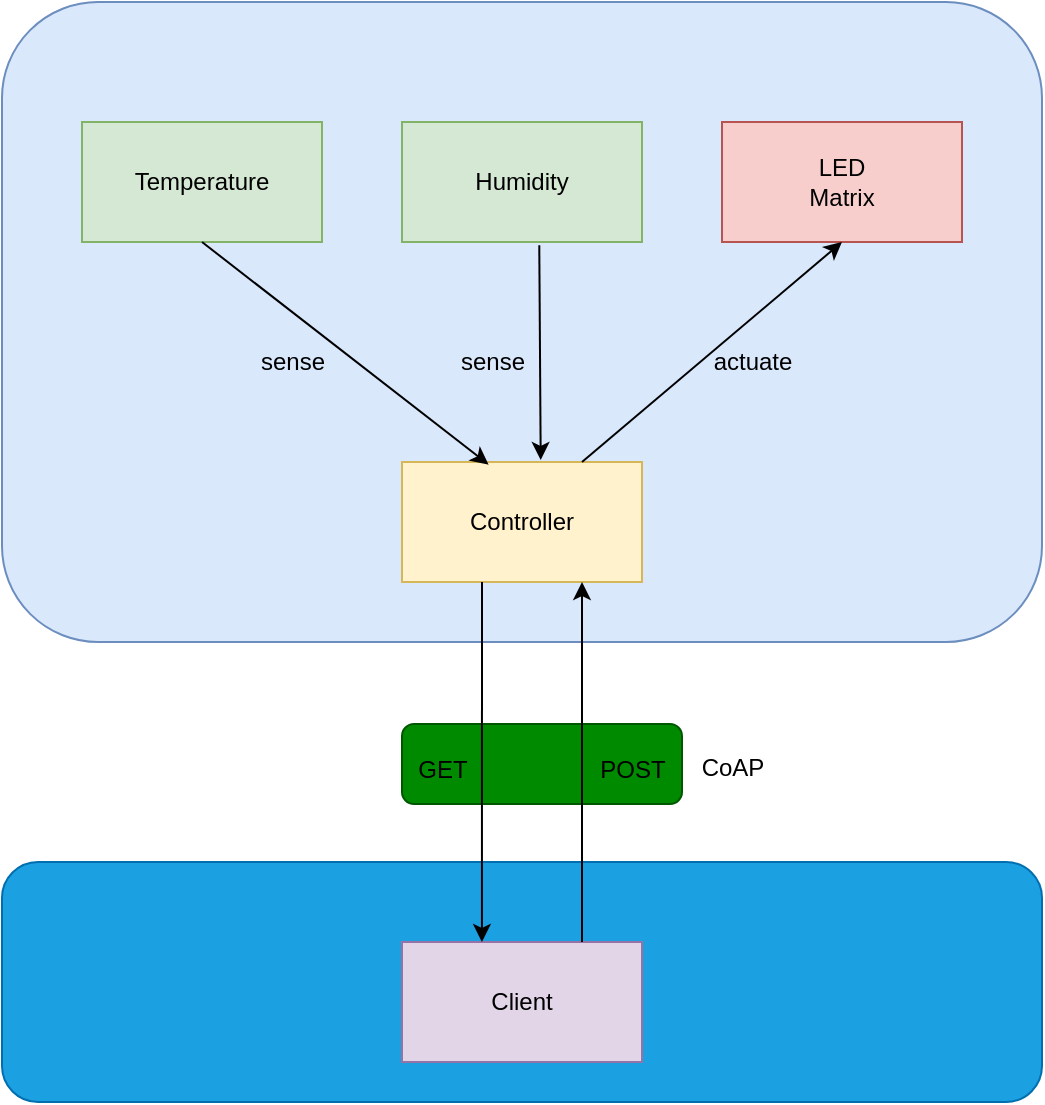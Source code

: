 <mxfile version="13.1.12" type="device"><diagram id="Kakk48u7YL23t9UNEh3U" name="Page-1"><mxGraphModel dx="1263" dy="712" grid="1" gridSize="10" guides="1" tooltips="1" connect="1" arrows="1" fold="1" page="1" pageScale="1" pageWidth="827" pageHeight="1169" math="0" shadow="0"><root><mxCell id="0"/><mxCell id="1" parent="0"/><mxCell id="28mnL8T1ctemPXKLI9ed-22" value="" style="rounded=1;whiteSpace=wrap;html=1;fillColor=#1ba1e2;strokeColor=#006EAF;fontColor=#ffffff;" vertex="1" parent="1"><mxGeometry x="40" y="470" width="520" height="120" as="geometry"/></mxCell><mxCell id="28mnL8T1ctemPXKLI9ed-20" value="" style="rounded=1;whiteSpace=wrap;html=1;fillColor=#008a00;strokeColor=#005700;fontColor=#ffffff;" vertex="1" parent="1"><mxGeometry x="240" y="401" width="140" height="40" as="geometry"/></mxCell><mxCell id="28mnL8T1ctemPXKLI9ed-4" value="" style="rounded=1;whiteSpace=wrap;html=1;fillColor=#dae8fc;strokeColor=#6c8ebf;" vertex="1" parent="1"><mxGeometry x="40" y="40" width="520" height="320" as="geometry"/></mxCell><mxCell id="28mnL8T1ctemPXKLI9ed-1" value="Temperature" style="rounded=0;whiteSpace=wrap;html=1;fillColor=#d5e8d4;strokeColor=#82b366;" vertex="1" parent="1"><mxGeometry x="80" y="100" width="120" height="60" as="geometry"/></mxCell><mxCell id="28mnL8T1ctemPXKLI9ed-2" value="Humidity" style="rounded=0;whiteSpace=wrap;html=1;fillColor=#d5e8d4;strokeColor=#82b366;" vertex="1" parent="1"><mxGeometry x="240" y="100" width="120" height="60" as="geometry"/></mxCell><mxCell id="28mnL8T1ctemPXKLI9ed-3" value="&lt;div&gt;LED&lt;/div&gt;&lt;div&gt;Matrix&lt;br&gt;&lt;/div&gt;" style="rounded=0;whiteSpace=wrap;html=1;fillColor=#f8cecc;strokeColor=#b85450;" vertex="1" parent="1"><mxGeometry x="400" y="100" width="120" height="60" as="geometry"/></mxCell><mxCell id="28mnL8T1ctemPXKLI9ed-5" value="Controller" style="rounded=0;whiteSpace=wrap;html=1;fillColor=#fff2cc;strokeColor=#d6b656;" vertex="1" parent="1"><mxGeometry x="240" y="270" width="120" height="60" as="geometry"/></mxCell><mxCell id="28mnL8T1ctemPXKLI9ed-8" value="" style="endArrow=classic;html=1;entryX=0.5;entryY=1;entryDx=0;entryDy=0;" edge="1" parent="1" target="28mnL8T1ctemPXKLI9ed-3"><mxGeometry width="50" height="50" relative="1" as="geometry"><mxPoint x="330" y="270" as="sourcePoint"/><mxPoint x="380" y="220" as="targetPoint"/></mxGeometry></mxCell><mxCell id="28mnL8T1ctemPXKLI9ed-10" value="" style="endArrow=classic;html=1;entryX=0.361;entryY=0.022;entryDx=0;entryDy=0;entryPerimeter=0;exitX=0.5;exitY=1;exitDx=0;exitDy=0;" edge="1" parent="1" source="28mnL8T1ctemPXKLI9ed-1" target="28mnL8T1ctemPXKLI9ed-5"><mxGeometry width="50" height="50" relative="1" as="geometry"><mxPoint x="140" y="200" as="sourcePoint"/><mxPoint x="190" y="150" as="targetPoint"/></mxGeometry></mxCell><mxCell id="28mnL8T1ctemPXKLI9ed-11" value="" style="endArrow=classic;html=1;entryX=0.578;entryY=-0.017;entryDx=0;entryDy=0;entryPerimeter=0;exitX=0.572;exitY=1.028;exitDx=0;exitDy=0;exitPerimeter=0;" edge="1" parent="1" source="28mnL8T1ctemPXKLI9ed-2" target="28mnL8T1ctemPXKLI9ed-5"><mxGeometry width="50" height="50" relative="1" as="geometry"><mxPoint x="350" y="320" as="sourcePoint"/><mxPoint x="400" y="270" as="targetPoint"/></mxGeometry></mxCell><mxCell id="28mnL8T1ctemPXKLI9ed-12" value="sense" style="text;html=1;align=center;verticalAlign=middle;resizable=0;points=[];autosize=1;" vertex="1" parent="1"><mxGeometry x="160" y="210" width="50" height="20" as="geometry"/></mxCell><mxCell id="28mnL8T1ctemPXKLI9ed-13" value="sense" style="text;html=1;align=center;verticalAlign=middle;resizable=0;points=[];autosize=1;" vertex="1" parent="1"><mxGeometry x="260" y="210" width="50" height="20" as="geometry"/></mxCell><mxCell id="28mnL8T1ctemPXKLI9ed-14" value="&lt;div&gt;actuate&lt;/div&gt;" style="text;html=1;align=center;verticalAlign=middle;resizable=0;points=[];autosize=1;" vertex="1" parent="1"><mxGeometry x="390" y="210" width="50" height="20" as="geometry"/></mxCell><mxCell id="28mnL8T1ctemPXKLI9ed-15" value="Client" style="rounded=0;whiteSpace=wrap;html=1;fillColor=#e1d5e7;strokeColor=#9673a6;" vertex="1" parent="1"><mxGeometry x="240" y="510" width="120" height="60" as="geometry"/></mxCell><mxCell id="28mnL8T1ctemPXKLI9ed-16" value="" style="endArrow=classic;html=1;exitX=0.75;exitY=0;exitDx=0;exitDy=0;entryX=0.75;entryY=1;entryDx=0;entryDy=0;" edge="1" parent="1" source="28mnL8T1ctemPXKLI9ed-15" target="28mnL8T1ctemPXKLI9ed-5"><mxGeometry width="50" height="50" relative="1" as="geometry"><mxPoint x="350" y="380" as="sourcePoint"/><mxPoint x="400" y="330" as="targetPoint"/></mxGeometry></mxCell><mxCell id="28mnL8T1ctemPXKLI9ed-17" value="" style="endArrow=classic;html=1;entryX=0.333;entryY=0;entryDx=0;entryDy=0;entryPerimeter=0;" edge="1" parent="1" target="28mnL8T1ctemPXKLI9ed-15"><mxGeometry width="50" height="50" relative="1" as="geometry"><mxPoint x="280" y="330" as="sourcePoint"/><mxPoint x="400" y="330" as="targetPoint"/></mxGeometry></mxCell><mxCell id="28mnL8T1ctemPXKLI9ed-18" value="POST" style="text;html=1;align=center;verticalAlign=middle;resizable=0;points=[];autosize=1;" vertex="1" parent="1"><mxGeometry x="330" y="414" width="50" height="20" as="geometry"/></mxCell><mxCell id="28mnL8T1ctemPXKLI9ed-19" value="GET" style="text;html=1;align=center;verticalAlign=middle;resizable=0;points=[];autosize=1;" vertex="1" parent="1"><mxGeometry x="240" y="414" width="40" height="20" as="geometry"/></mxCell><mxCell id="28mnL8T1ctemPXKLI9ed-21" value="CoAP" style="text;html=1;align=center;verticalAlign=middle;resizable=0;points=[];autosize=1;" vertex="1" parent="1"><mxGeometry x="380" y="413" width="50" height="20" as="geometry"/></mxCell></root></mxGraphModel></diagram></mxfile>